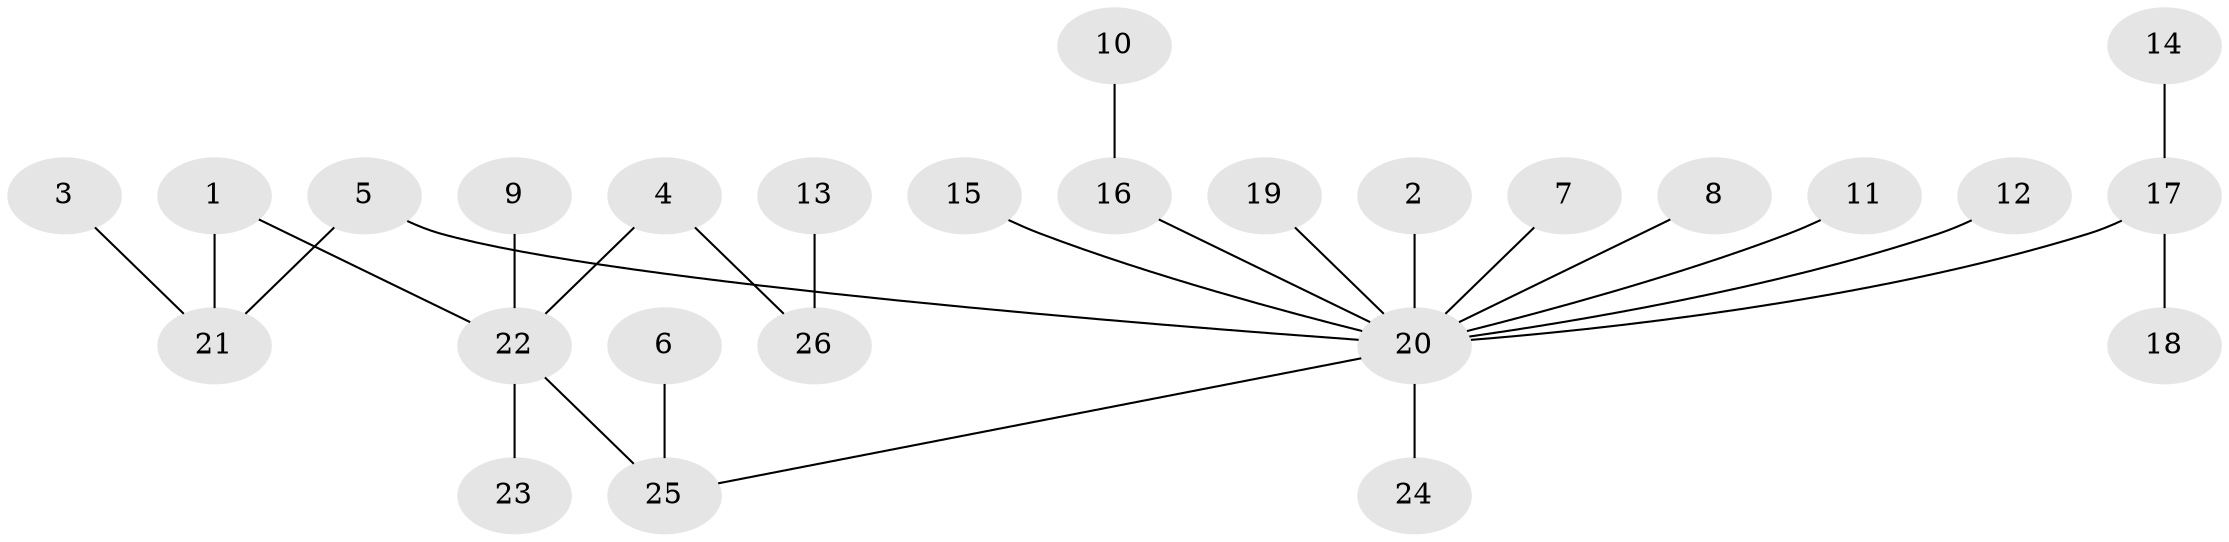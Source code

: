 // original degree distribution, {8: 0.0196078431372549, 5: 0.058823529411764705, 2: 0.1568627450980392, 14: 0.0196078431372549, 3: 0.0392156862745098, 1: 0.6470588235294118, 4: 0.058823529411764705}
// Generated by graph-tools (version 1.1) at 2025/01/03/09/25 03:01:43]
// undirected, 26 vertices, 26 edges
graph export_dot {
graph [start="1"]
  node [color=gray90,style=filled];
  1;
  2;
  3;
  4;
  5;
  6;
  7;
  8;
  9;
  10;
  11;
  12;
  13;
  14;
  15;
  16;
  17;
  18;
  19;
  20;
  21;
  22;
  23;
  24;
  25;
  26;
  1 -- 21 [weight=1.0];
  1 -- 22 [weight=1.0];
  2 -- 20 [weight=1.0];
  3 -- 21 [weight=1.0];
  4 -- 22 [weight=1.0];
  4 -- 26 [weight=1.0];
  5 -- 20 [weight=1.0];
  5 -- 21 [weight=1.0];
  6 -- 25 [weight=1.0];
  7 -- 20 [weight=1.0];
  8 -- 20 [weight=1.0];
  9 -- 22 [weight=1.0];
  10 -- 16 [weight=1.0];
  11 -- 20 [weight=1.0];
  12 -- 20 [weight=1.0];
  13 -- 26 [weight=1.0];
  14 -- 17 [weight=1.0];
  15 -- 20 [weight=1.0];
  16 -- 20 [weight=1.0];
  17 -- 18 [weight=1.0];
  17 -- 20 [weight=1.0];
  19 -- 20 [weight=1.0];
  20 -- 24 [weight=1.0];
  20 -- 25 [weight=1.0];
  22 -- 23 [weight=1.0];
  22 -- 25 [weight=2.0];
}
